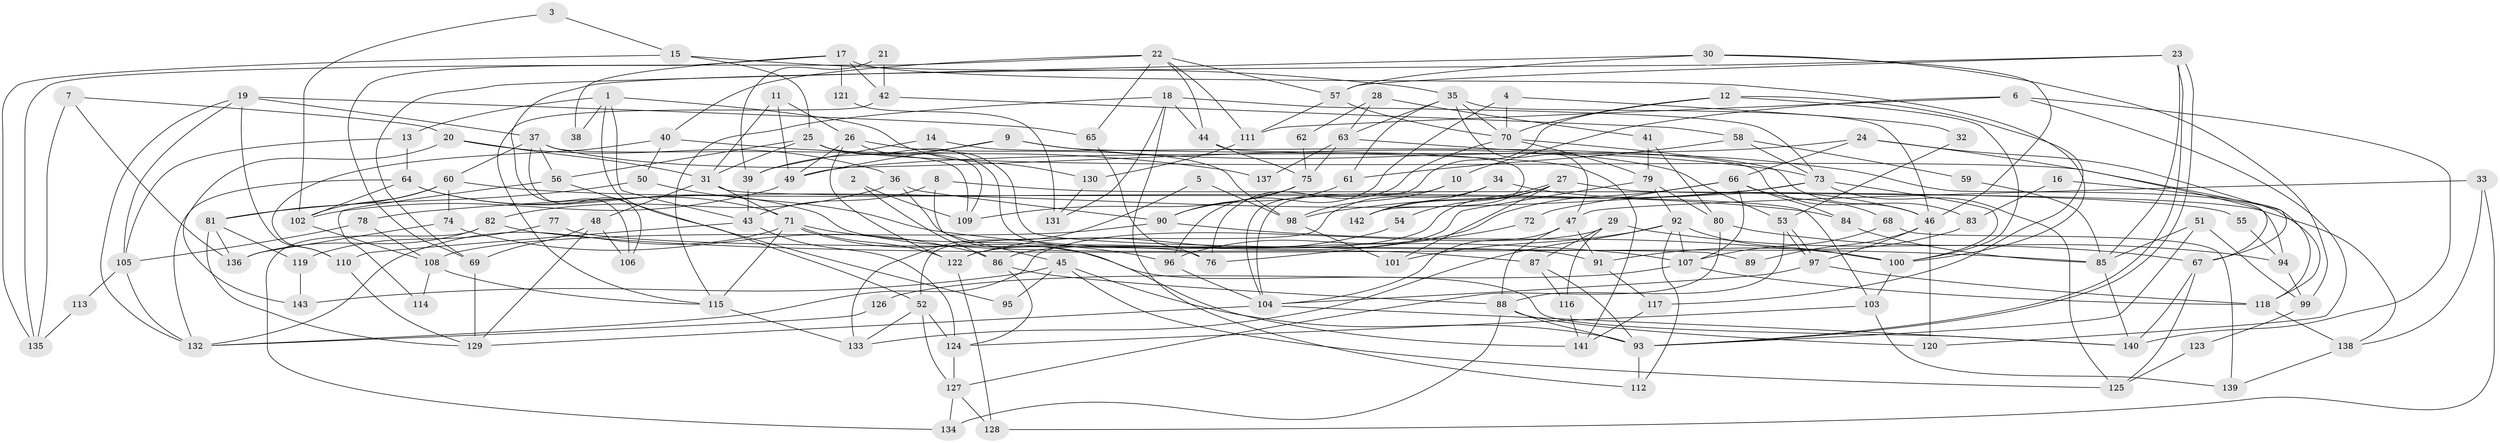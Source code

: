 // coarse degree distribution, {6: 0.16494845360824742, 2: 0.12371134020618557, 3: 0.18556701030927836, 4: 0.17525773195876287, 9: 0.030927835051546393, 5: 0.15463917525773196, 7: 0.08247422680412371, 8: 0.07216494845360824, 10: 0.010309278350515464}
// Generated by graph-tools (version 1.1) at 2025/41/03/06/25 10:41:58]
// undirected, 143 vertices, 286 edges
graph export_dot {
graph [start="1"]
  node [color=gray90,style=filled];
  1;
  2;
  3;
  4;
  5;
  6;
  7;
  8;
  9;
  10;
  11;
  12;
  13;
  14;
  15;
  16;
  17;
  18;
  19;
  20;
  21;
  22;
  23;
  24;
  25;
  26;
  27;
  28;
  29;
  30;
  31;
  32;
  33;
  34;
  35;
  36;
  37;
  38;
  39;
  40;
  41;
  42;
  43;
  44;
  45;
  46;
  47;
  48;
  49;
  50;
  51;
  52;
  53;
  54;
  55;
  56;
  57;
  58;
  59;
  60;
  61;
  62;
  63;
  64;
  65;
  66;
  67;
  68;
  69;
  70;
  71;
  72;
  73;
  74;
  75;
  76;
  77;
  78;
  79;
  80;
  81;
  82;
  83;
  84;
  85;
  86;
  87;
  88;
  89;
  90;
  91;
  92;
  93;
  94;
  95;
  96;
  97;
  98;
  99;
  100;
  101;
  102;
  103;
  104;
  105;
  106;
  107;
  108;
  109;
  110;
  111;
  112;
  113;
  114;
  115;
  116;
  117;
  118;
  119;
  120;
  121;
  122;
  123;
  124;
  125;
  126;
  127;
  128;
  129;
  130;
  131;
  132;
  133;
  134;
  135;
  136;
  137;
  138;
  139;
  140;
  141;
  142;
  143;
  1 -- 43;
  1 -- 13;
  1 -- 38;
  1 -- 52;
  1 -- 130;
  2 -- 86;
  2 -- 109;
  3 -- 102;
  3 -- 15;
  4 -- 70;
  4 -- 96;
  4 -- 32;
  5 -- 133;
  5 -- 98;
  6 -- 140;
  6 -- 120;
  6 -- 10;
  6 -- 111;
  7 -- 20;
  7 -- 136;
  7 -- 135;
  8 -- 43;
  8 -- 45;
  8 -- 55;
  9 -- 49;
  9 -- 73;
  9 -- 39;
  9 -- 141;
  10 -- 104;
  10 -- 98;
  11 -- 26;
  11 -- 31;
  11 -- 49;
  12 -- 70;
  12 -- 100;
  12 -- 104;
  12 -- 117;
  13 -- 64;
  13 -- 105;
  14 -- 39;
  14 -- 46;
  15 -- 135;
  15 -- 25;
  15 -- 35;
  16 -- 83;
  16 -- 118;
  17 -- 69;
  17 -- 100;
  17 -- 38;
  17 -- 42;
  17 -- 121;
  18 -- 44;
  18 -- 73;
  18 -- 112;
  18 -- 115;
  18 -- 131;
  19 -- 37;
  19 -- 105;
  19 -- 65;
  19 -- 110;
  19 -- 132;
  20 -- 31;
  20 -- 36;
  20 -- 143;
  21 -- 39;
  21 -- 42;
  22 -- 111;
  22 -- 57;
  22 -- 40;
  22 -- 44;
  22 -- 65;
  22 -- 135;
  23 -- 85;
  23 -- 93;
  23 -- 93;
  23 -- 57;
  23 -- 106;
  24 -- 118;
  24 -- 67;
  24 -- 49;
  24 -- 66;
  25 -- 76;
  25 -- 31;
  25 -- 56;
  25 -- 94;
  25 -- 109;
  26 -- 49;
  26 -- 98;
  26 -- 89;
  26 -- 122;
  27 -- 101;
  27 -- 142;
  27 -- 54;
  27 -- 122;
  27 -- 138;
  28 -- 63;
  28 -- 41;
  28 -- 62;
  29 -- 132;
  29 -- 87;
  29 -- 67;
  29 -- 116;
  30 -- 57;
  30 -- 46;
  30 -- 69;
  30 -- 99;
  31 -- 71;
  31 -- 48;
  31 -- 103;
  32 -- 53;
  33 -- 128;
  33 -- 47;
  33 -- 138;
  34 -- 52;
  34 -- 46;
  34 -- 142;
  35 -- 63;
  35 -- 46;
  35 -- 47;
  35 -- 61;
  35 -- 70;
  36 -- 141;
  36 -- 82;
  36 -- 90;
  37 -- 60;
  37 -- 53;
  37 -- 56;
  37 -- 106;
  37 -- 109;
  39 -- 43;
  40 -- 110;
  40 -- 50;
  40 -- 137;
  41 -- 80;
  41 -- 79;
  42 -- 115;
  42 -- 58;
  43 -- 110;
  43 -- 124;
  44 -- 75;
  44 -- 142;
  45 -- 93;
  45 -- 125;
  45 -- 95;
  45 -- 143;
  46 -- 97;
  46 -- 89;
  46 -- 120;
  47 -- 104;
  47 -- 88;
  47 -- 91;
  48 -- 129;
  48 -- 106;
  48 -- 69;
  49 -- 102;
  50 -- 81;
  50 -- 107;
  51 -- 99;
  51 -- 85;
  51 -- 93;
  52 -- 133;
  52 -- 124;
  52 -- 127;
  53 -- 88;
  53 -- 97;
  53 -- 97;
  54 -- 122;
  55 -- 94;
  56 -- 95;
  56 -- 114;
  57 -- 70;
  57 -- 111;
  58 -- 61;
  58 -- 59;
  58 -- 73;
  59 -- 85;
  60 -- 74;
  60 -- 102;
  60 -- 81;
  60 -- 84;
  61 -- 90;
  62 -- 75;
  63 -- 67;
  63 -- 75;
  63 -- 137;
  64 -- 132;
  64 -- 71;
  64 -- 87;
  64 -- 102;
  65 -- 76;
  66 -- 68;
  66 -- 72;
  66 -- 84;
  66 -- 96;
  66 -- 107;
  67 -- 140;
  67 -- 125;
  68 -- 139;
  68 -- 107;
  69 -- 129;
  70 -- 79;
  70 -- 76;
  70 -- 83;
  71 -- 96;
  71 -- 122;
  71 -- 115;
  71 -- 132;
  71 -- 140;
  72 -- 76;
  73 -- 100;
  73 -- 78;
  73 -- 98;
  73 -- 125;
  74 -- 136;
  74 -- 86;
  75 -- 90;
  75 -- 109;
  77 -- 91;
  77 -- 119;
  78 -- 108;
  78 -- 105;
  79 -- 92;
  79 -- 86;
  79 -- 80;
  80 -- 127;
  80 -- 94;
  81 -- 129;
  81 -- 119;
  81 -- 136;
  82 -- 134;
  82 -- 85;
  82 -- 136;
  83 -- 91;
  84 -- 85;
  85 -- 140;
  86 -- 124;
  86 -- 88;
  87 -- 93;
  87 -- 116;
  88 -- 93;
  88 -- 120;
  88 -- 134;
  90 -- 108;
  90 -- 100;
  91 -- 117;
  92 -- 112;
  92 -- 107;
  92 -- 100;
  92 -- 101;
  92 -- 133;
  93 -- 112;
  94 -- 99;
  96 -- 104;
  97 -- 118;
  97 -- 104;
  98 -- 101;
  99 -- 123;
  100 -- 103;
  102 -- 108;
  103 -- 124;
  103 -- 139;
  104 -- 129;
  104 -- 140;
  105 -- 132;
  105 -- 113;
  107 -- 118;
  107 -- 126;
  108 -- 115;
  108 -- 114;
  110 -- 129;
  111 -- 130;
  113 -- 135;
  115 -- 133;
  116 -- 141;
  117 -- 141;
  118 -- 138;
  119 -- 143;
  121 -- 131;
  122 -- 128;
  123 -- 125;
  124 -- 127;
  126 -- 132;
  127 -- 128;
  127 -- 134;
  130 -- 131;
  138 -- 139;
}

